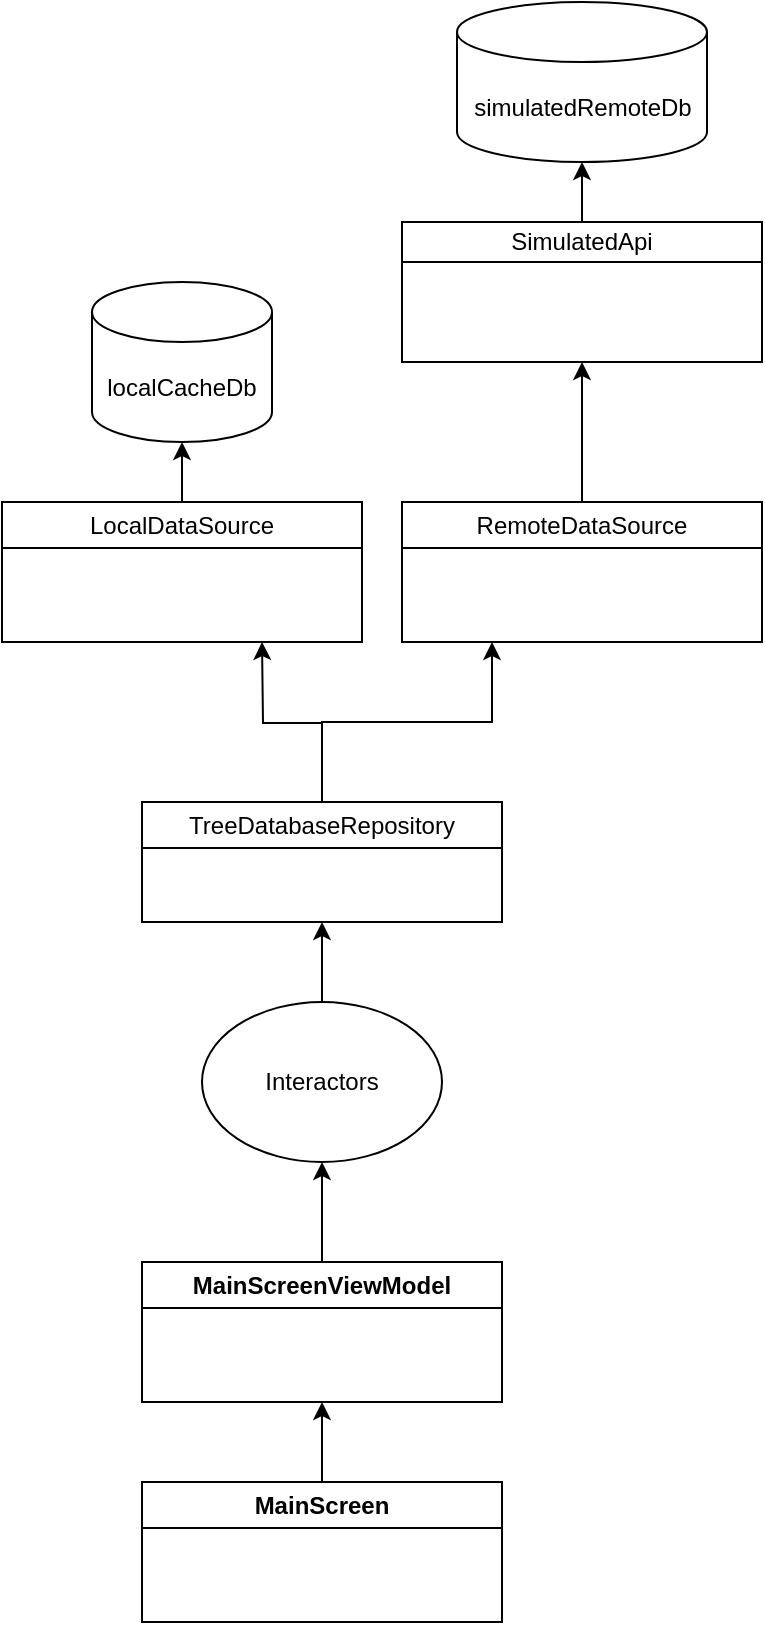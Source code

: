 <mxfile version="27.1.5">
  <diagram name="Страница — 1" id="4ezurxAmChvPZrBA0WXl">
    <mxGraphModel dx="1316" dy="705" grid="1" gridSize="10" guides="1" tooltips="1" connect="1" arrows="1" fold="1" page="1" pageScale="1" pageWidth="827" pageHeight="1169" math="0" shadow="0">
      <root>
        <mxCell id="0" />
        <mxCell id="1" parent="0" />
        <mxCell id="2xFdFCNj2zwxL2fV1JEc-7" style="edgeStyle=orthogonalEdgeStyle;rounded=0;orthogonalLoop=1;jettySize=auto;html=1;entryX=0.5;entryY=1;entryDx=0;entryDy=0;" edge="1" parent="1" source="2xFdFCNj2zwxL2fV1JEc-3" target="2xFdFCNj2zwxL2fV1JEc-4">
          <mxGeometry relative="1" as="geometry" />
        </mxCell>
        <mxCell id="2xFdFCNj2zwxL2fV1JEc-3" value="MainScreen" style="swimlane;whiteSpace=wrap;html=1;" vertex="1" parent="1">
          <mxGeometry x="210" y="870" width="180" height="70" as="geometry" />
        </mxCell>
        <mxCell id="2xFdFCNj2zwxL2fV1JEc-11" style="edgeStyle=orthogonalEdgeStyle;rounded=0;orthogonalLoop=1;jettySize=auto;html=1;" edge="1" parent="1" source="2xFdFCNj2zwxL2fV1JEc-4" target="2xFdFCNj2zwxL2fV1JEc-6">
          <mxGeometry relative="1" as="geometry" />
        </mxCell>
        <mxCell id="2xFdFCNj2zwxL2fV1JEc-4" value="MainScreenViewModel" style="swimlane;whiteSpace=wrap;html=1;" vertex="1" parent="1">
          <mxGeometry x="210" y="760" width="180" height="70" as="geometry" />
        </mxCell>
        <mxCell id="2xFdFCNj2zwxL2fV1JEc-12" style="edgeStyle=orthogonalEdgeStyle;rounded=0;orthogonalLoop=1;jettySize=auto;html=1;exitX=0.5;exitY=0;exitDx=0;exitDy=0;entryX=0.5;entryY=1;entryDx=0;entryDy=0;" edge="1" parent="1" source="2xFdFCNj2zwxL2fV1JEc-6" target="2xFdFCNj2zwxL2fV1JEc-9">
          <mxGeometry relative="1" as="geometry" />
        </mxCell>
        <mxCell id="2xFdFCNj2zwxL2fV1JEc-6" value="Interactors" style="ellipse;whiteSpace=wrap;html=1;" vertex="1" parent="1">
          <mxGeometry x="240" y="630" width="120" height="80" as="geometry" />
        </mxCell>
        <mxCell id="2xFdFCNj2zwxL2fV1JEc-16" style="edgeStyle=orthogonalEdgeStyle;rounded=0;orthogonalLoop=1;jettySize=auto;html=1;" edge="1" parent="1" source="2xFdFCNj2zwxL2fV1JEc-9">
          <mxGeometry relative="1" as="geometry">
            <mxPoint x="270" y="450" as="targetPoint" />
          </mxGeometry>
        </mxCell>
        <mxCell id="2xFdFCNj2zwxL2fV1JEc-17" style="edgeStyle=orthogonalEdgeStyle;rounded=0;orthogonalLoop=1;jettySize=auto;html=1;entryX=0.25;entryY=1;entryDx=0;entryDy=0;" edge="1" parent="1" source="2xFdFCNj2zwxL2fV1JEc-9" target="2xFdFCNj2zwxL2fV1JEc-14">
          <mxGeometry relative="1" as="geometry" />
        </mxCell>
        <mxCell id="2xFdFCNj2zwxL2fV1JEc-9" value="&lt;span style=&quot;font-weight: 400;&quot;&gt;TreeDatabaseRepository&lt;/span&gt;" style="swimlane;whiteSpace=wrap;html=1;" vertex="1" parent="1">
          <mxGeometry x="210" y="530" width="180" height="60" as="geometry" />
        </mxCell>
        <mxCell id="2xFdFCNj2zwxL2fV1JEc-10" value="&lt;span style=&quot;font-weight: 400;&quot;&gt;SimulatedApi&lt;/span&gt;" style="swimlane;whiteSpace=wrap;html=1;startSize=20;" vertex="1" parent="1">
          <mxGeometry x="340" y="240" width="180" height="70" as="geometry" />
        </mxCell>
        <mxCell id="2xFdFCNj2zwxL2fV1JEc-13" value="&lt;span style=&quot;font-weight: 400;&quot;&gt;LocalDataSource&lt;/span&gt;" style="swimlane;whiteSpace=wrap;html=1;" vertex="1" parent="1">
          <mxGeometry x="140" y="380" width="180" height="70" as="geometry" />
        </mxCell>
        <mxCell id="2xFdFCNj2zwxL2fV1JEc-15" style="edgeStyle=orthogonalEdgeStyle;rounded=0;orthogonalLoop=1;jettySize=auto;html=1;entryX=0.5;entryY=1;entryDx=0;entryDy=0;" edge="1" parent="1" source="2xFdFCNj2zwxL2fV1JEc-14" target="2xFdFCNj2zwxL2fV1JEc-10">
          <mxGeometry relative="1" as="geometry" />
        </mxCell>
        <mxCell id="2xFdFCNj2zwxL2fV1JEc-14" value="&lt;span style=&quot;font-weight: 400;&quot;&gt;RemoteDataSource&lt;/span&gt;" style="swimlane;whiteSpace=wrap;html=1;" vertex="1" parent="1">
          <mxGeometry x="340" y="380" width="180" height="70" as="geometry" />
        </mxCell>
        <mxCell id="2xFdFCNj2zwxL2fV1JEc-18" value="localCacheDb" style="shape=cylinder3;whiteSpace=wrap;html=1;boundedLbl=1;backgroundOutline=1;size=15;" vertex="1" parent="1">
          <mxGeometry x="185" y="270" width="90" height="80" as="geometry" />
        </mxCell>
        <mxCell id="2xFdFCNj2zwxL2fV1JEc-19" value="simulatedRemoteDb" style="shape=cylinder3;whiteSpace=wrap;html=1;boundedLbl=1;backgroundOutline=1;size=15;" vertex="1" parent="1">
          <mxGeometry x="367.5" y="130" width="125" height="80" as="geometry" />
        </mxCell>
        <mxCell id="2xFdFCNj2zwxL2fV1JEc-20" style="edgeStyle=orthogonalEdgeStyle;rounded=0;orthogonalLoop=1;jettySize=auto;html=1;entryX=0.5;entryY=1;entryDx=0;entryDy=0;entryPerimeter=0;" edge="1" parent="1" source="2xFdFCNj2zwxL2fV1JEc-13" target="2xFdFCNj2zwxL2fV1JEc-18">
          <mxGeometry relative="1" as="geometry" />
        </mxCell>
        <mxCell id="2xFdFCNj2zwxL2fV1JEc-21" style="edgeStyle=orthogonalEdgeStyle;rounded=0;orthogonalLoop=1;jettySize=auto;html=1;entryX=0.5;entryY=1;entryDx=0;entryDy=0;entryPerimeter=0;" edge="1" parent="1" source="2xFdFCNj2zwxL2fV1JEc-10" target="2xFdFCNj2zwxL2fV1JEc-19">
          <mxGeometry relative="1" as="geometry" />
        </mxCell>
      </root>
    </mxGraphModel>
  </diagram>
</mxfile>
